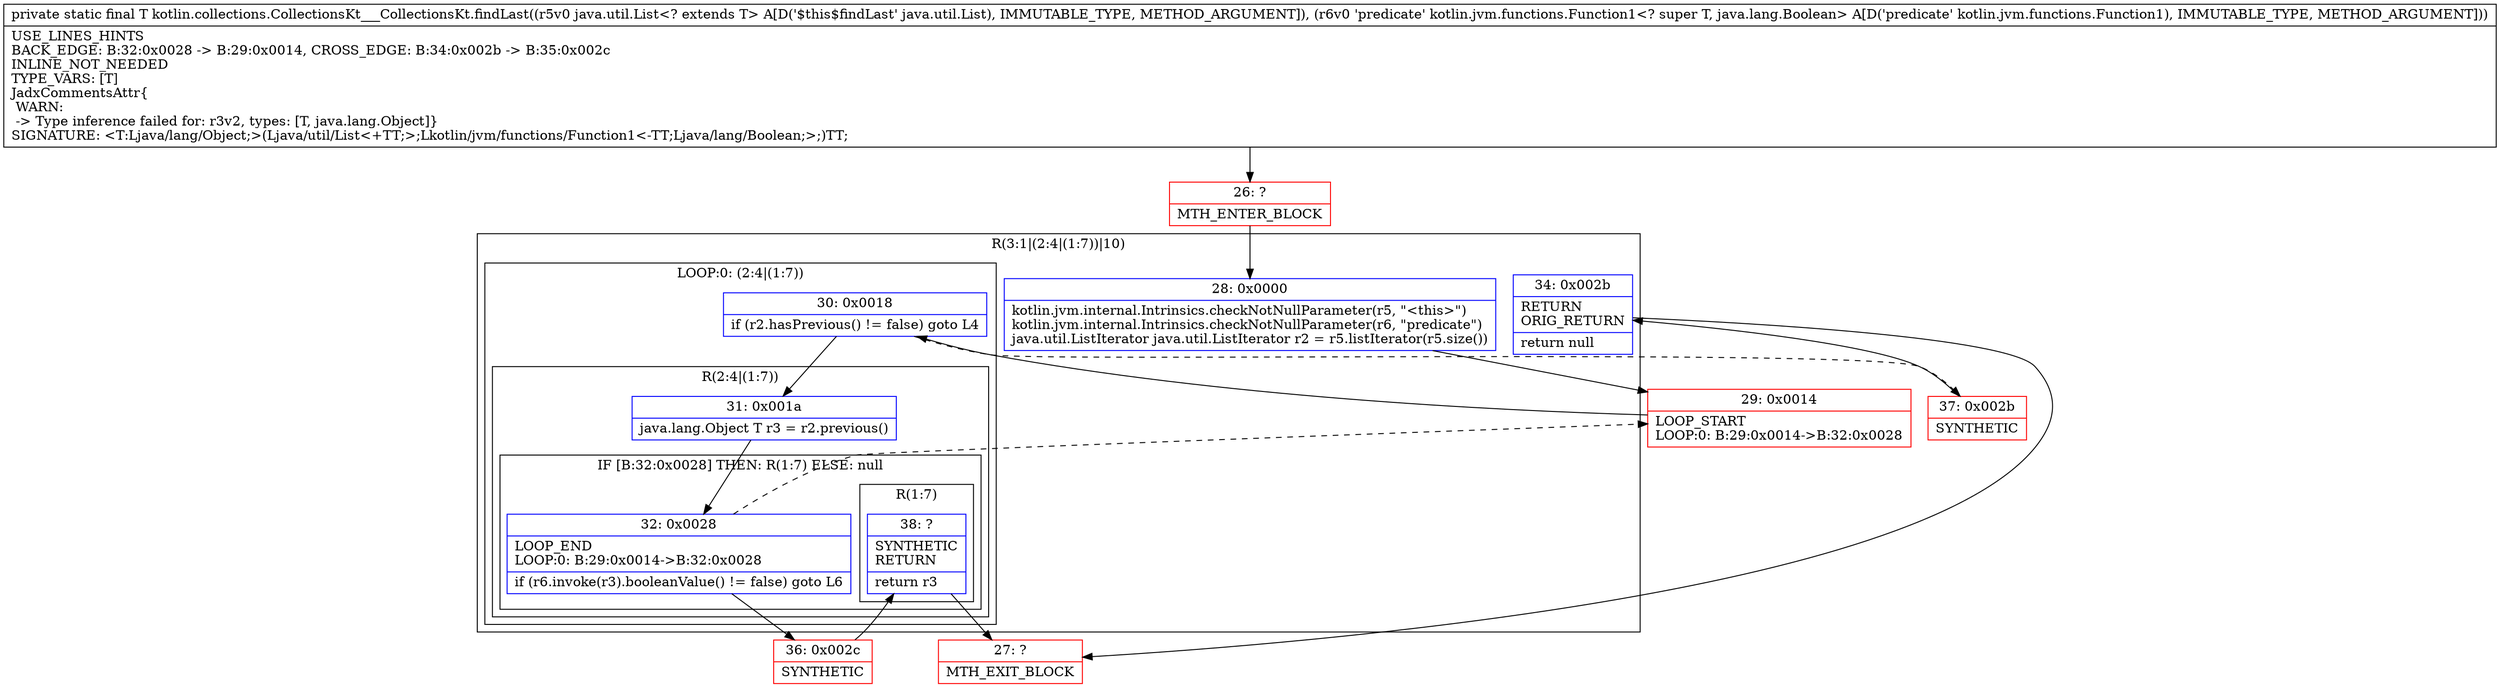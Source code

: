digraph "CFG forkotlin.collections.CollectionsKt___CollectionsKt.findLast(Ljava\/util\/List;Lkotlin\/jvm\/functions\/Function1;)Ljava\/lang\/Object;" {
subgraph cluster_Region_1762948261 {
label = "R(3:1|(2:4|(1:7))|10)";
node [shape=record,color=blue];
Node_28 [shape=record,label="{28\:\ 0x0000|kotlin.jvm.internal.Intrinsics.checkNotNullParameter(r5, \"\<this\>\")\lkotlin.jvm.internal.Intrinsics.checkNotNullParameter(r6, \"predicate\")\ljava.util.ListIterator java.util.ListIterator r2 = r5.listIterator(r5.size())\l}"];
subgraph cluster_LoopRegion_928329955 {
label = "LOOP:0: (2:4|(1:7))";
node [shape=record,color=blue];
Node_30 [shape=record,label="{30\:\ 0x0018|if (r2.hasPrevious() != false) goto L4\l}"];
subgraph cluster_Region_508921752 {
label = "R(2:4|(1:7))";
node [shape=record,color=blue];
Node_31 [shape=record,label="{31\:\ 0x001a|java.lang.Object T r3 = r2.previous()\l}"];
subgraph cluster_IfRegion_997467226 {
label = "IF [B:32:0x0028] THEN: R(1:7) ELSE: null";
node [shape=record,color=blue];
Node_32 [shape=record,label="{32\:\ 0x0028|LOOP_END\lLOOP:0: B:29:0x0014\-\>B:32:0x0028\l|if (r6.invoke(r3).booleanValue() != false) goto L6\l}"];
subgraph cluster_Region_1896865485 {
label = "R(1:7)";
node [shape=record,color=blue];
Node_38 [shape=record,label="{38\:\ ?|SYNTHETIC\lRETURN\l|return r3\l}"];
}
}
}
}
Node_34 [shape=record,label="{34\:\ 0x002b|RETURN\lORIG_RETURN\l|return null\l}"];
}
Node_26 [shape=record,color=red,label="{26\:\ ?|MTH_ENTER_BLOCK\l}"];
Node_29 [shape=record,color=red,label="{29\:\ 0x0014|LOOP_START\lLOOP:0: B:29:0x0014\-\>B:32:0x0028\l}"];
Node_36 [shape=record,color=red,label="{36\:\ 0x002c|SYNTHETIC\l}"];
Node_27 [shape=record,color=red,label="{27\:\ ?|MTH_EXIT_BLOCK\l}"];
Node_37 [shape=record,color=red,label="{37\:\ 0x002b|SYNTHETIC\l}"];
MethodNode[shape=record,label="{private static final T kotlin.collections.CollectionsKt___CollectionsKt.findLast((r5v0 java.util.List\<? extends T\> A[D('$this$findLast' java.util.List), IMMUTABLE_TYPE, METHOD_ARGUMENT]), (r6v0 'predicate' kotlin.jvm.functions.Function1\<? super T, java.lang.Boolean\> A[D('predicate' kotlin.jvm.functions.Function1), IMMUTABLE_TYPE, METHOD_ARGUMENT]))  | USE_LINES_HINTS\lBACK_EDGE: B:32:0x0028 \-\> B:29:0x0014, CROSS_EDGE: B:34:0x002b \-\> B:35:0x002c\lINLINE_NOT_NEEDED\lTYPE_VARS: [T]\lJadxCommentsAttr\{\l WARN: \l \-\> Type inference failed for: r3v2, types: [T, java.lang.Object]\}\lSIGNATURE: \<T:Ljava\/lang\/Object;\>(Ljava\/util\/List\<+TT;\>;Lkotlin\/jvm\/functions\/Function1\<\-TT;Ljava\/lang\/Boolean;\>;)TT;\l}"];
MethodNode -> Node_26;Node_28 -> Node_29;
Node_30 -> Node_31;
Node_30 -> Node_37[style=dashed];
Node_31 -> Node_32;
Node_32 -> Node_29[style=dashed];
Node_32 -> Node_36;
Node_38 -> Node_27;
Node_34 -> Node_27;
Node_26 -> Node_28;
Node_29 -> Node_30;
Node_36 -> Node_38;
Node_37 -> Node_34;
}

